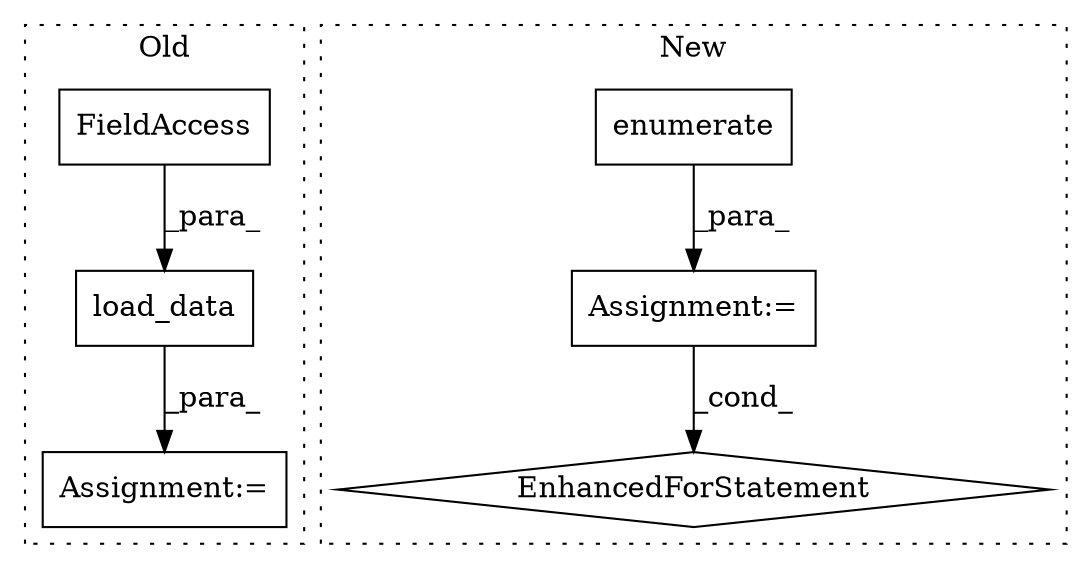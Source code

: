 digraph G {
subgraph cluster0 {
1 [label="load_data" a="32" s="5850,5870" l="10,1" shape="box"];
4 [label="FieldAccess" a="22" s="5860" l="10" shape="box"];
5 [label="Assignment:=" a="7" s="5831" l="2" shape="box"];
label = "Old";
style="dotted";
}
subgraph cluster1 {
2 [label="enumerate" a="32" s="4863,4912" l="10,1" shape="box"];
3 [label="EnhancedForStatement" a="70" s="4758,4913" l="92,2" shape="diamond"];
6 [label="Assignment:=" a="7" s="4758,4913" l="92,2" shape="box"];
label = "New";
style="dotted";
}
1 -> 5 [label="_para_"];
2 -> 6 [label="_para_"];
4 -> 1 [label="_para_"];
6 -> 3 [label="_cond_"];
}